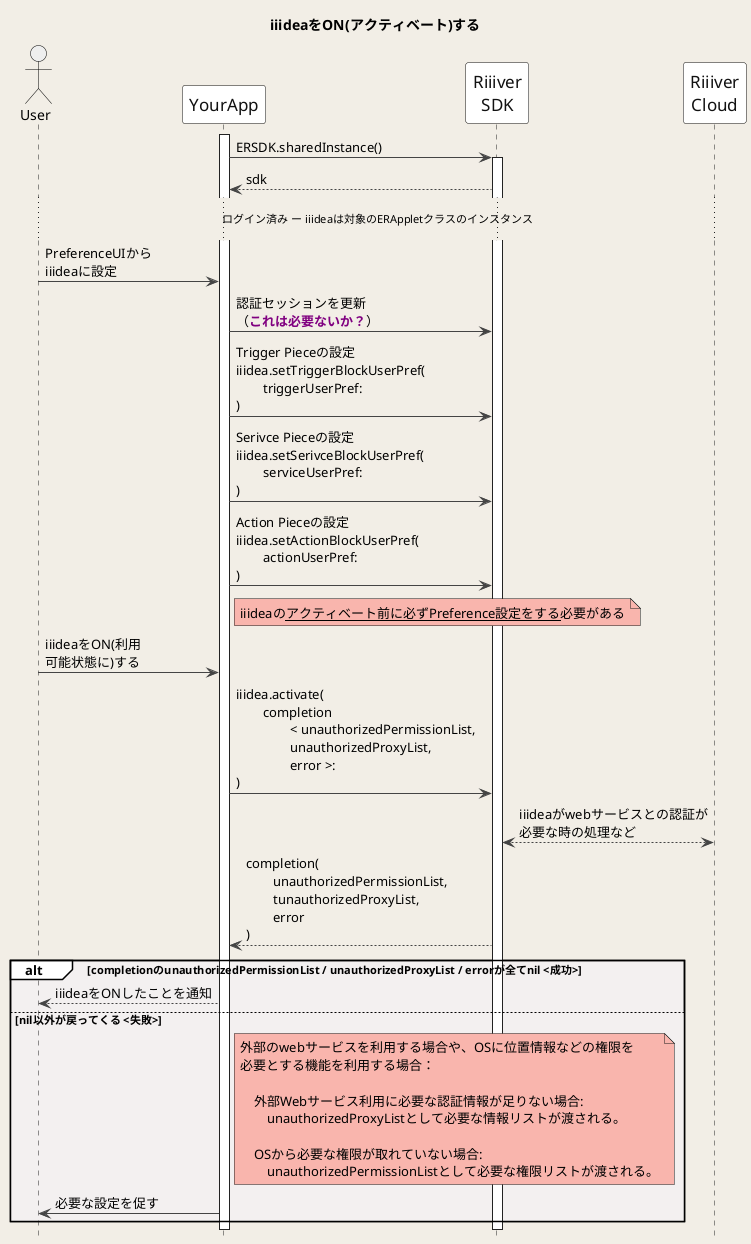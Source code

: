 @startuml
title iiideaをON(アクティベート)する
hide footbox

skinparam DefaultFontName "Noto Sans JP, Helvetica, Arial, Liberation Sans"
skinparam BackgroundColor #F2EEE6
skinparam Shadowing false
skinparam NoteBackgroundColor #F9B5AD
skinparam NodeBorderColor #F26767

skinparam sequence {
ArrowColor #444444
ActorBorderColor Black
LifeLineBorderColor #222222
LifeLineBackgroundColor White
BoxBorderColor #FFFFFF
BoxBackgroundColor #F2fEf6
GroupBackgroundColor #FFFFFF
GroupBodyBackgroundColor #F3F0F0

ParticipantBorderColor #111111
ParticipantBackgroundColor White
ParticipantFontSize 17
ParticipantFontColor #111111
BoundaryBorderColor Gray
ActorBackgroundColor #eeeeee
ActorFontColor Black

}

actor User
participant YourApp as App
participant "Riiiver\nSDK" as ERSDK
participant "Riiiver\nCloud" as Riiiver

activate App

App -> ERSDK: ERSDK.sharedInstance()
activate ERSDK
App <-- ERSDK: sdk

... ログイン済み ー iiideaは対象のERAppletクラスのインスタンス...

User -> App: PreferenceUIから\niiideaに設定
App -> ERSDK: 認証セッションを更新\n（**<color purple>これは必要ないか？</color>**）
App -> ERSDK: Trigger Pieceの設定\niiidea.setTriggerBlockUserPref(\n\ttriggerUserPref:\n)
App -> ERSDK: Serivce Pieceの設定\niiidea.setSerivceBlockUserPref(\n\tserviceUserPref:\n)
App -> ERSDK: Action Pieceの設定\niiidea.setActionBlockUserPref(\n\tactionUserPref:\n)
note right of App: iiideaの__アクティベート前に必ずPreference設定をする__必要がある

User -> App: iiideaをON(利用\n可能状態に)する
App -> ERSDK: iiidea.activate(\n\tcompletion\n\t\t< unauthorizedPermissionList,\n\t\tunauthorizedProxyList,\n\t\terror >:\n)
ERSDK <--> Riiiver: iiideaがwebサービスとの認証が\n必要な時の処理など
App <-- ERSDK: completion(\n\tunauthorizedPermissionList,\n\ttunauthorizedProxyList,\n\terror\n)
alt completionのunauthorizedPermissionList / unauthorizedProxyList / errorが全てnil <成功>
    User <-- App: iiideaをONしたことを通知
else nil以外が戻ってくる <失敗>
    note right of App
        外部のwebサービスを利用する場合や、OSに位置情報などの権限を
        必要とする機能を利用する場合：

            外部Webサービス利用に必要な認証情報が足りない場合:
                unauthorizedProxyListとして必要な情報リストが渡される。

            OSから必要な権限が取れていない場合:
                unauthorizedPermissionListとして必要な権限リストが渡される。
    end note
    App -> User: 必要な設定を促す
end

@enduml
